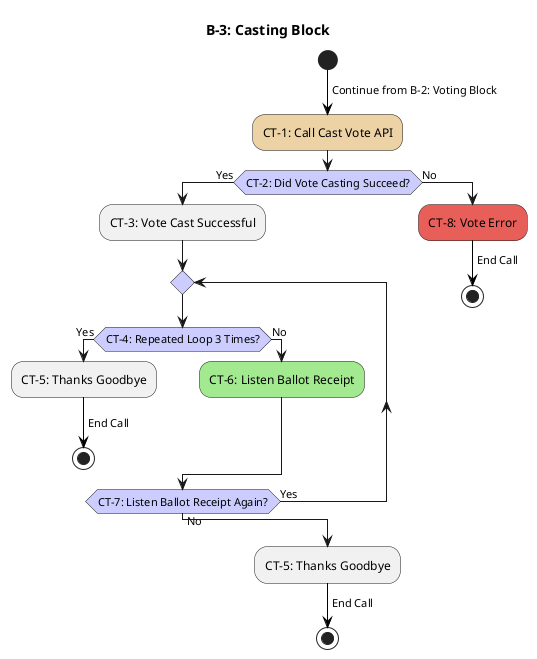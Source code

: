 @startuml
title B-3: Casting Block

<style>
activityDiagram {
  diamond {
    BackgroundColor #ccf
  }
}
</style>

skinparam activity {
  BackgroundColor<<Error>> #e85e58
  BackgroundColor<<ApiCall>> #ecd2a5
  BackgroundColor<<Continue>> #e7eba3
  BackgroundColor<<Question>> #e7eba3
  BackgroundColor<<UserInput>> #a3e98f
}

start
-[#black]-> Continue from B-2: Voting Block;
<<ApiCall>>:CT-1: Call Cast Vote API;

if (CT-2: Did Vote Casting Succeed?) then (Yes)
    :CT-3: Vote Cast Successful;
    repeat
        if (CT-4: Repeated Loop 3 Times?) then (Yes)
            :CT-5: Thanks Goodbye;
            -[#black]-> End Call;
            stop
        else (No)
            <<UserInput>>:CT-6: Listen Ballot Receipt;
        endif
    repeat while (CT-7: Listen Ballot Receipt Again?) is (Yes) not (No)
else (No)
    <<Error>>:CT-8: Vote Error;
    -[#black]-> End Call;
    stop
endif

:CT-5: Thanks Goodbye;
-[#black]-> End Call;
stop

@enduml
